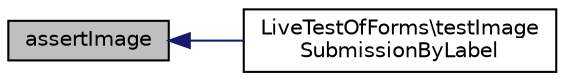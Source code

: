 digraph "assertImage"
{
  edge [fontname="Helvetica",fontsize="10",labelfontname="Helvetica",labelfontsize="10"];
  node [fontname="Helvetica",fontsize="10",shape=record];
  rankdir="LR";
  Node1 [label="assertImage",height=0.2,width=0.4,color="black", fillcolor="grey75", style="filled" fontcolor="black"];
  Node1 -> Node2 [dir="back",color="midnightblue",fontsize="10",style="solid",fontname="Helvetica"];
  Node2 [label="LiveTestOfForms\\testImage\lSubmissionByLabel",height=0.2,width=0.4,color="black", fillcolor="white", style="filled",URL="$class_live_test_of_forms.html#a54c446204ac5acc98500338a75fafdf0"];
}
